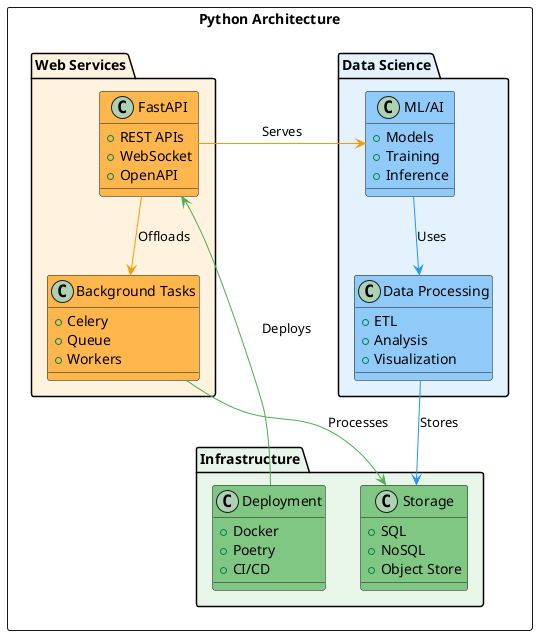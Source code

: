 @startuml "Arquitetura Python"

!define RECTANGLE class

skinparam {
    BackgroundColor transparent
    ArrowColor #2C3E50
    BorderColor #2C3E50
    FontColor #2C3E50
    FontSize 14
}

rectangle "Python Architecture" {
    package "Data Science" as DS #E3F2FD {
        RECTANGLE "ML/AI" as ML #90CAF9 {
            + Models
            + Training
            + Inference
        }
        
        RECTANGLE "Data Processing" as DP #90CAF9 {
            + ETL
            + Analysis
            + Visualization
        }
    }
    
    package "Web Services" as WS #FFF3E0 {
        RECTANGLE "FastAPI" as FA #FFB74D {
            + REST APIs
            + WebSocket
            + OpenAPI
        }
        
        RECTANGLE "Background Tasks" as BT #FFB74D {
            + Celery
            + Queue
            + Workers
        }
    }
    
    package "Infrastructure" as INF #E8F5E9 {
        RECTANGLE "Storage" as ST #81C784 {
            + SQL
            + NoSQL
            + Object Store
        }
        
        RECTANGLE "Deployment" as DEP #81C784 {
            + Docker
            + Poetry
            + CI/CD
        }
    }
}

ML -[#2196F3]-> DP : "Uses"
DP -[#2196F3]-> ST : "Stores"
FA -[#FF9800]-> ML : "Serves"
FA -[#FF9800]-> BT : "Offloads"
BT -[#4CAF50]-> ST : "Processes"
DEP -[#4CAF50]-> FA : "Deploys"

@enduml 